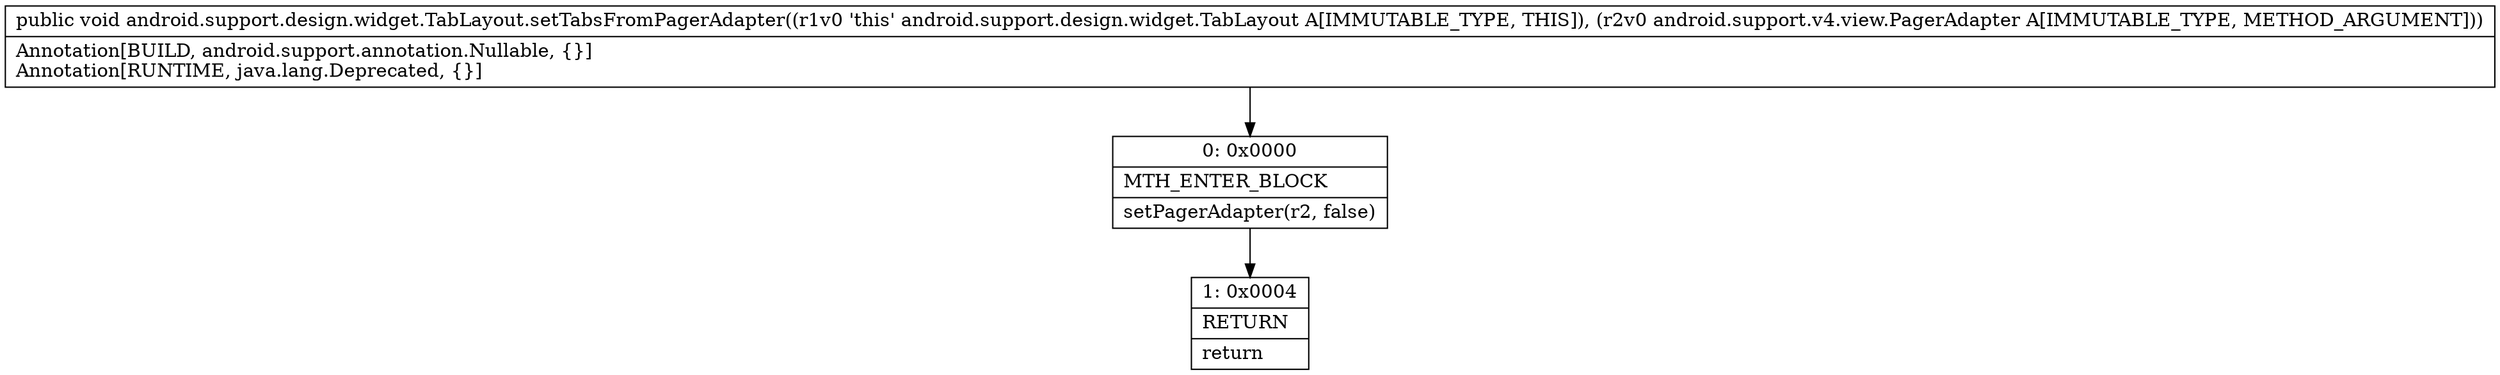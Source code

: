 digraph "CFG forandroid.support.design.widget.TabLayout.setTabsFromPagerAdapter(Landroid\/support\/v4\/view\/PagerAdapter;)V" {
Node_0 [shape=record,label="{0\:\ 0x0000|MTH_ENTER_BLOCK\l|setPagerAdapter(r2, false)\l}"];
Node_1 [shape=record,label="{1\:\ 0x0004|RETURN\l|return\l}"];
MethodNode[shape=record,label="{public void android.support.design.widget.TabLayout.setTabsFromPagerAdapter((r1v0 'this' android.support.design.widget.TabLayout A[IMMUTABLE_TYPE, THIS]), (r2v0 android.support.v4.view.PagerAdapter A[IMMUTABLE_TYPE, METHOD_ARGUMENT]))  | Annotation[BUILD, android.support.annotation.Nullable, \{\}]\lAnnotation[RUNTIME, java.lang.Deprecated, \{\}]\l}"];
MethodNode -> Node_0;
Node_0 -> Node_1;
}

